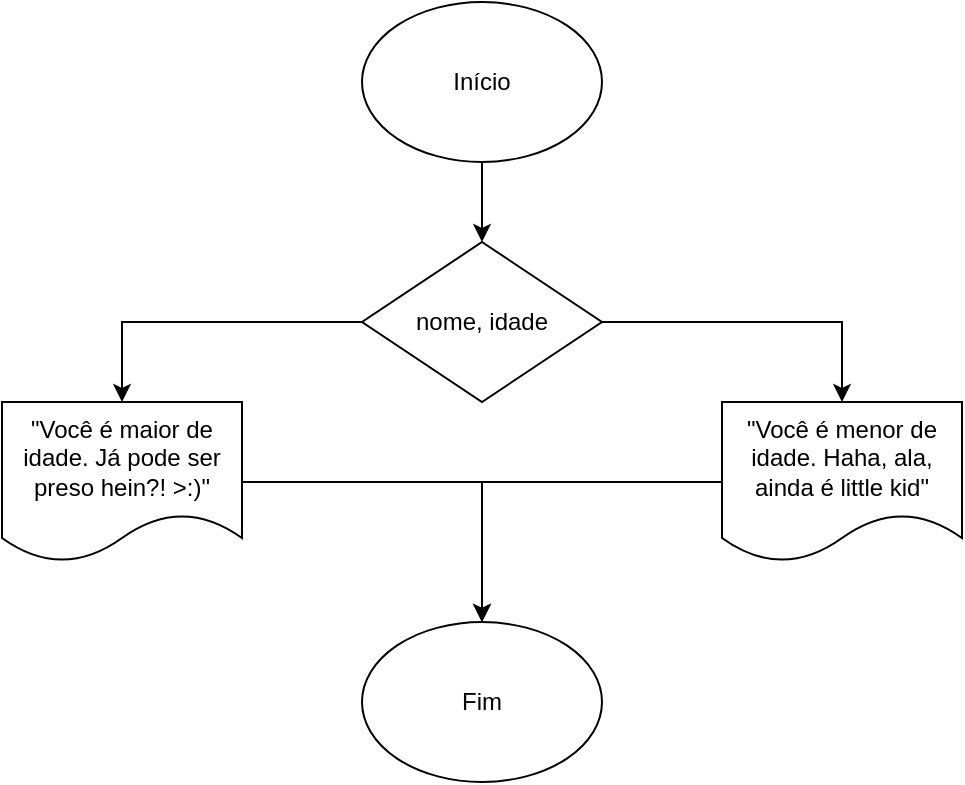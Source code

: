 <mxfile version="21.3.2" type="onedrive">
  <diagram name="Página-1" id="4A8-Q1RhGt5hnyVcIdiA">
    <mxGraphModel grid="1" page="1" gridSize="10" guides="1" tooltips="1" connect="1" arrows="1" fold="1" pageScale="1" pageWidth="827" pageHeight="1169" math="0" shadow="0">
      <root>
        <mxCell id="0" />
        <mxCell id="1" parent="0" />
        <mxCell id="qZVJAGzFUtEZdULjIVxh-4" style="edgeStyle=orthogonalEdgeStyle;rounded=0;orthogonalLoop=1;jettySize=auto;html=1;entryX=0.5;entryY=0;entryDx=0;entryDy=0;" edge="1" parent="1" source="qZVJAGzFUtEZdULjIVxh-1" target="qZVJAGzFUtEZdULjIVxh-3">
          <mxGeometry relative="1" as="geometry" />
        </mxCell>
        <mxCell id="qZVJAGzFUtEZdULjIVxh-1" value="Início" style="ellipse;whiteSpace=wrap;html=1;" vertex="1" parent="1">
          <mxGeometry x="340" y="80" width="120" height="80" as="geometry" />
        </mxCell>
        <mxCell id="qZVJAGzFUtEZdULjIVxh-10" style="edgeStyle=orthogonalEdgeStyle;rounded=0;orthogonalLoop=1;jettySize=auto;html=1;" edge="1" parent="1" source="qZVJAGzFUtEZdULjIVxh-2" target="qZVJAGzFUtEZdULjIVxh-8">
          <mxGeometry relative="1" as="geometry" />
        </mxCell>
        <mxCell id="qZVJAGzFUtEZdULjIVxh-2" value="&quot;Você é maior de idade. Já pode ser preso hein?! &amp;gt;:)&quot;" style="shape=document;whiteSpace=wrap;html=1;boundedLbl=1;" vertex="1" parent="1">
          <mxGeometry x="160" y="280" width="120" height="80" as="geometry" />
        </mxCell>
        <mxCell id="qZVJAGzFUtEZdULjIVxh-6" style="edgeStyle=orthogonalEdgeStyle;rounded=0;orthogonalLoop=1;jettySize=auto;html=1;entryX=0.5;entryY=0;entryDx=0;entryDy=0;" edge="1" parent="1" source="qZVJAGzFUtEZdULjIVxh-3" target="qZVJAGzFUtEZdULjIVxh-2">
          <mxGeometry relative="1" as="geometry" />
        </mxCell>
        <mxCell id="qZVJAGzFUtEZdULjIVxh-7" style="edgeStyle=orthogonalEdgeStyle;rounded=0;orthogonalLoop=1;jettySize=auto;html=1;entryX=0.5;entryY=0;entryDx=0;entryDy=0;" edge="1" parent="1" source="qZVJAGzFUtEZdULjIVxh-3" target="qZVJAGzFUtEZdULjIVxh-5">
          <mxGeometry relative="1" as="geometry" />
        </mxCell>
        <mxCell id="qZVJAGzFUtEZdULjIVxh-3" value="nome, idade" style="rhombus;whiteSpace=wrap;html=1;" vertex="1" parent="1">
          <mxGeometry x="340" y="200" width="120" height="80" as="geometry" />
        </mxCell>
        <mxCell id="qZVJAGzFUtEZdULjIVxh-9" style="edgeStyle=orthogonalEdgeStyle;rounded=0;orthogonalLoop=1;jettySize=auto;html=1;entryX=0.5;entryY=0;entryDx=0;entryDy=0;" edge="1" parent="1" source="qZVJAGzFUtEZdULjIVxh-5" target="qZVJAGzFUtEZdULjIVxh-8">
          <mxGeometry relative="1" as="geometry" />
        </mxCell>
        <mxCell id="qZVJAGzFUtEZdULjIVxh-5" value="&quot;Você é menor de idade. Haha, ala, ainda é little kid&quot;" style="shape=document;whiteSpace=wrap;html=1;boundedLbl=1;" vertex="1" parent="1">
          <mxGeometry x="520" y="280" width="120" height="80" as="geometry" />
        </mxCell>
        <mxCell id="qZVJAGzFUtEZdULjIVxh-8" value="Fim" style="ellipse;whiteSpace=wrap;html=1;" vertex="1" parent="1">
          <mxGeometry x="340" y="390" width="120" height="80" as="geometry" />
        </mxCell>
      </root>
    </mxGraphModel>
  </diagram>
</mxfile>
